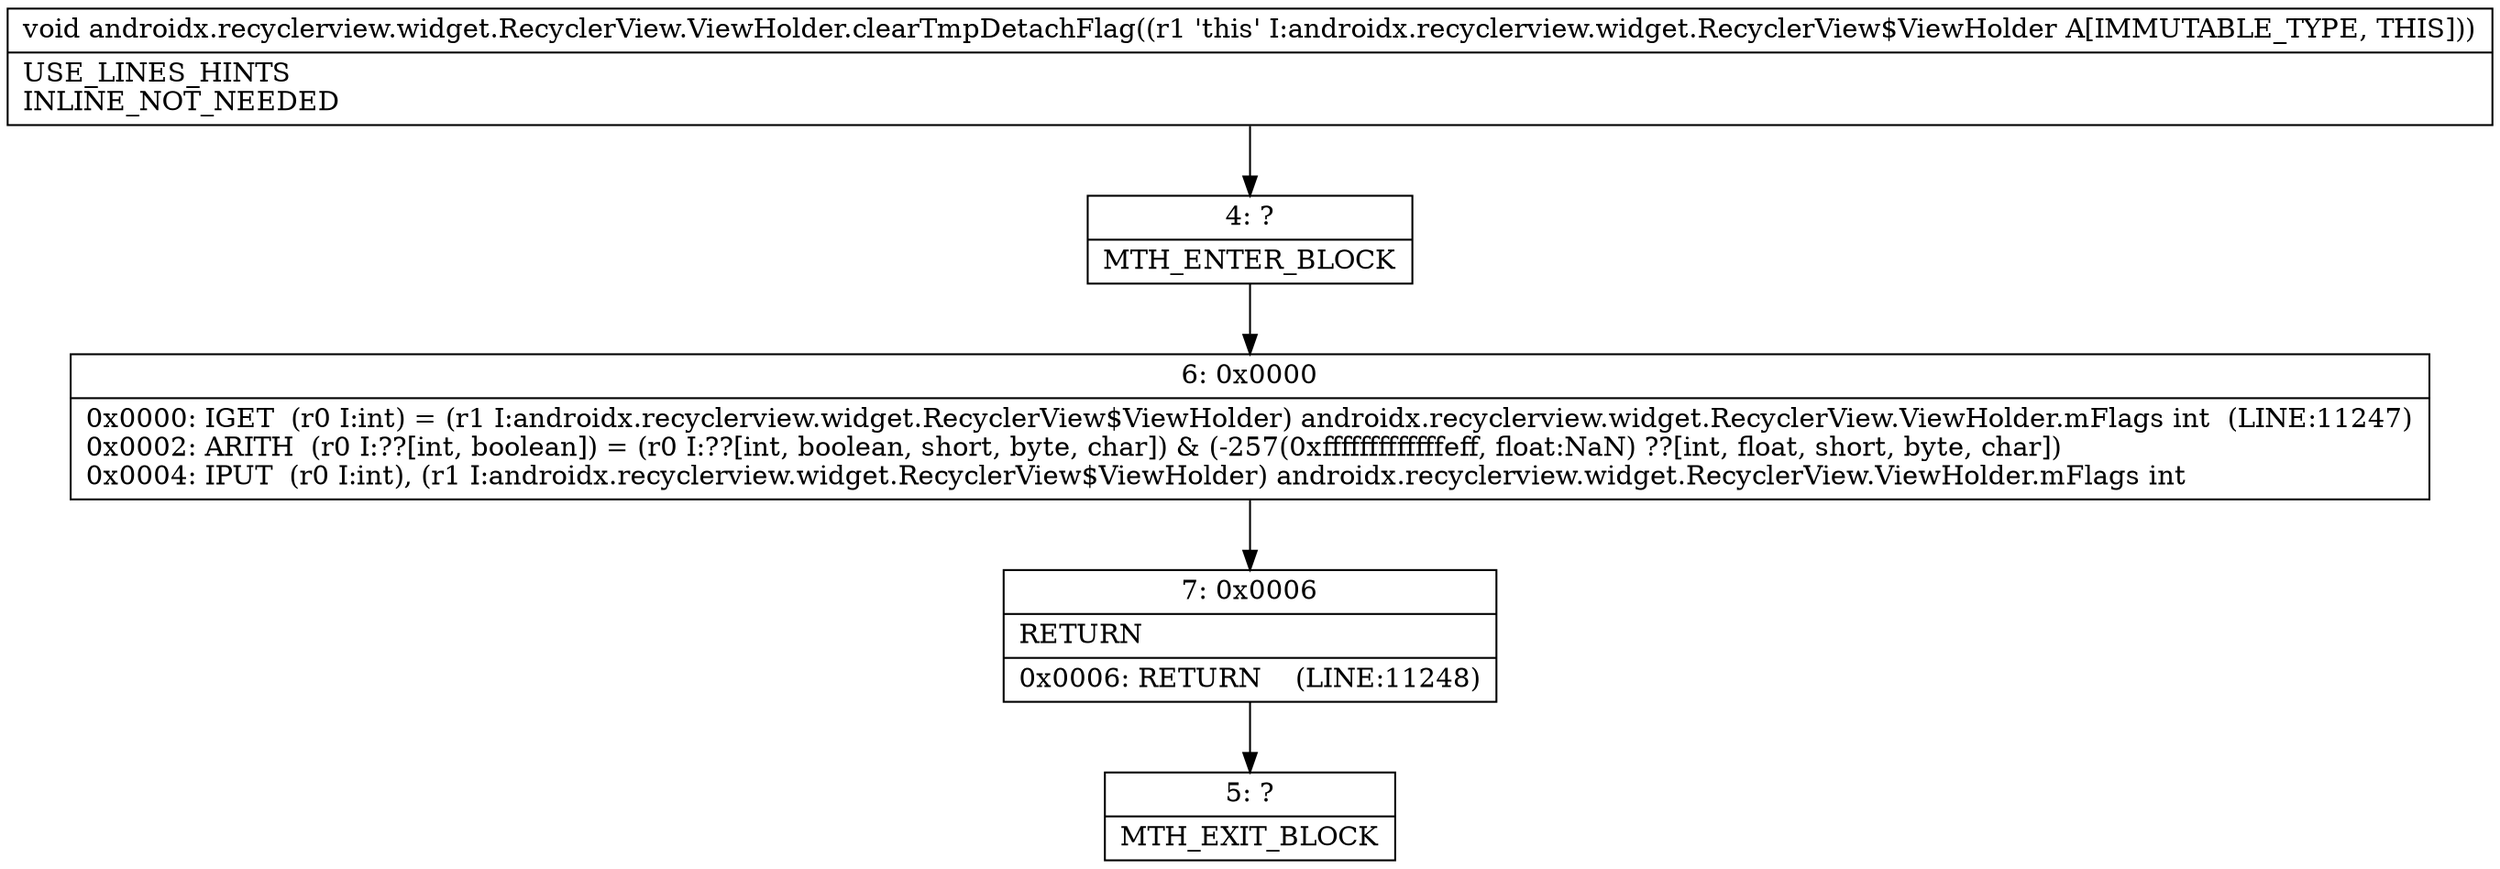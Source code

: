 digraph "CFG forandroidx.recyclerview.widget.RecyclerView.ViewHolder.clearTmpDetachFlag()V" {
Node_4 [shape=record,label="{4\:\ ?|MTH_ENTER_BLOCK\l}"];
Node_6 [shape=record,label="{6\:\ 0x0000|0x0000: IGET  (r0 I:int) = (r1 I:androidx.recyclerview.widget.RecyclerView$ViewHolder) androidx.recyclerview.widget.RecyclerView.ViewHolder.mFlags int  (LINE:11247)\l0x0002: ARITH  (r0 I:??[int, boolean]) = (r0 I:??[int, boolean, short, byte, char]) & (\-257(0xfffffffffffffeff, float:NaN) ??[int, float, short, byte, char]) \l0x0004: IPUT  (r0 I:int), (r1 I:androidx.recyclerview.widget.RecyclerView$ViewHolder) androidx.recyclerview.widget.RecyclerView.ViewHolder.mFlags int \l}"];
Node_7 [shape=record,label="{7\:\ 0x0006|RETURN\l|0x0006: RETURN    (LINE:11248)\l}"];
Node_5 [shape=record,label="{5\:\ ?|MTH_EXIT_BLOCK\l}"];
MethodNode[shape=record,label="{void androidx.recyclerview.widget.RecyclerView.ViewHolder.clearTmpDetachFlag((r1 'this' I:androidx.recyclerview.widget.RecyclerView$ViewHolder A[IMMUTABLE_TYPE, THIS]))  | USE_LINES_HINTS\lINLINE_NOT_NEEDED\l}"];
MethodNode -> Node_4;Node_4 -> Node_6;
Node_6 -> Node_7;
Node_7 -> Node_5;
}

